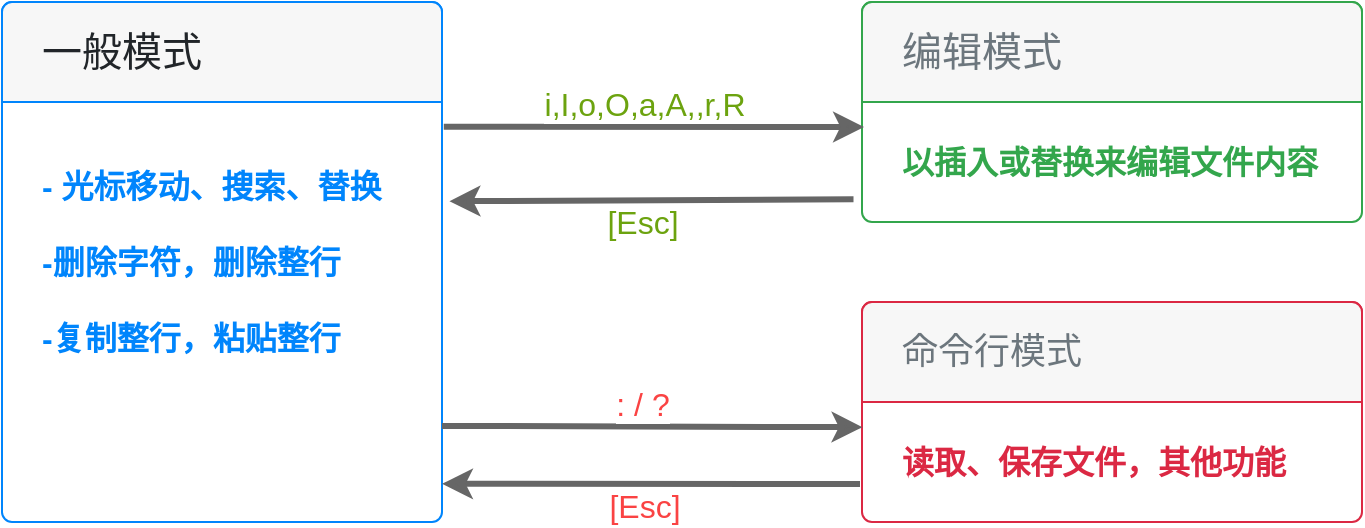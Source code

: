 <mxfile>
    <diagram id="93nKIgONB0-IuktudtvZ" name="第 1 页">
        <mxGraphModel dx="625" dy="475" grid="1" gridSize="10" guides="1" tooltips="1" connect="1" arrows="1" fold="1" page="1" pageScale="1" pageWidth="1169" pageHeight="827" math="0" shadow="0">
            <root>
                <mxCell id="68ukw9NqcnR62MRP7he2-0"/>
                <mxCell id="68ukw9NqcnR62MRP7he2-1" parent="68ukw9NqcnR62MRP7he2-0"/>
                <mxCell id="68ukw9NqcnR62MRP7he2-4" value="&lt;b style=&quot;font-size: 16px&quot;&gt;&lt;font style=&quot;font-size: 16px&quot;&gt;- 光标移动、搜索、替换&lt;br&gt;&lt;br&gt;-删除字符，删除整行&lt;br&gt;&lt;br&gt;-复制整行，粘贴整行&lt;/font&gt;&lt;/b&gt;" style="html=1;shadow=0;dashed=0;shape=mxgraph.bootstrap.rrect;rSize=5;strokeColor=#0085FC;html=1;whiteSpace=wrap;fillColor=#ffffff;fontColor=#0085FC;verticalAlign=middle;align=left;spacing=20;spacingBottom=0;fontSize=14;" parent="68ukw9NqcnR62MRP7he2-1" vertex="1">
                    <mxGeometry x="80" y="210" width="220" height="260" as="geometry"/>
                </mxCell>
                <mxCell id="68ukw9NqcnR62MRP7he2-5" value="&lt;font style=&quot;font-size: 20px&quot;&gt;一般模式&lt;/font&gt;" style="html=1;shadow=0;dashed=0;shape=mxgraph.bootstrap.topButton;rSize=5;perimeter=none;whiteSpace=wrap;fillColor=#F7F7F7;strokeColor=#0085FC;fontColor=#212529;resizeWidth=1;fontSize=18;align=left;spacing=20;" parent="68ukw9NqcnR62MRP7he2-4" vertex="1">
                    <mxGeometry width="220" height="50" relative="1" as="geometry"/>
                </mxCell>
                <mxCell id="68ukw9NqcnR62MRP7he2-6" value="&lt;b&gt;&lt;font style=&quot;font-size: 16px&quot;&gt;以插入或替换来编辑文件内容&lt;/font&gt;&lt;/b&gt;" style="html=1;shadow=0;dashed=0;shape=mxgraph.bootstrap.rrect;rSize=5;strokeColor=#33A64C;html=1;whiteSpace=wrap;fillColor=#ffffff;fontColor=#33A64C;verticalAlign=bottom;align=left;spacing=20;spacingBottom=0;fontSize=14;" parent="68ukw9NqcnR62MRP7he2-1" vertex="1">
                    <mxGeometry x="510" y="210" width="250" height="110" as="geometry"/>
                </mxCell>
                <mxCell id="68ukw9NqcnR62MRP7he2-7" value="&lt;font style=&quot;font-size: 20px&quot;&gt;编辑模式&lt;/font&gt;" style="html=1;shadow=0;dashed=0;shape=mxgraph.bootstrap.topButton;rSize=5;perimeter=none;whiteSpace=wrap;fillColor=#F7F7F7;strokeColor=#33A64C;fontColor=#6C767D;resizeWidth=1;fontSize=18;align=left;spacing=20;" parent="68ukw9NqcnR62MRP7he2-6" vertex="1">
                    <mxGeometry width="250.0" height="50" relative="1" as="geometry"/>
                </mxCell>
                <mxCell id="OGY6Ornf9FVNcDwg-vyK-0" value="&lt;span style=&quot;font-size: 16px&quot;&gt;&lt;b&gt;读取、保存文件，其他功能&lt;br&gt;&lt;/b&gt;&lt;/span&gt;" style="html=1;shadow=0;dashed=0;shape=mxgraph.bootstrap.rrect;rSize=5;strokeColor=#DB2843;html=1;whiteSpace=wrap;fillColor=#ffffff;fontColor=#DB2843;verticalAlign=bottom;align=left;spacing=20;spacingBottom=0;fontSize=14;" parent="68ukw9NqcnR62MRP7he2-1" vertex="1">
                    <mxGeometry x="510" y="360" width="250" height="110" as="geometry"/>
                </mxCell>
                <mxCell id="OGY6Ornf9FVNcDwg-vyK-1" value="命令行模式" style="html=1;shadow=0;dashed=0;shape=mxgraph.bootstrap.topButton;rSize=5;perimeter=none;whiteSpace=wrap;fillColor=#F7F7F7;strokeColor=#DB2843;fontColor=#6C767D;resizeWidth=1;fontSize=18;align=left;spacing=20;" parent="OGY6Ornf9FVNcDwg-vyK-0" vertex="1">
                    <mxGeometry width="250" height="50" relative="1" as="geometry"/>
                </mxCell>
                <mxCell id="OGY6Ornf9FVNcDwg-vyK-2" value="" style="endArrow=classic;html=1;exitX=1.004;exitY=0.24;exitDx=0;exitDy=0;exitPerimeter=0;entryX=0.004;entryY=0.568;entryDx=0;entryDy=0;entryPerimeter=0;strokeWidth=3;strokeColor=#666666;" parent="68ukw9NqcnR62MRP7he2-1" source="68ukw9NqcnR62MRP7he2-4" target="68ukw9NqcnR62MRP7he2-6" edge="1">
                    <mxGeometry width="50" height="50" relative="1" as="geometry">
                        <mxPoint x="360" y="420" as="sourcePoint"/>
                        <mxPoint x="410" y="370" as="targetPoint"/>
                    </mxGeometry>
                </mxCell>
                <mxCell id="OGY6Ornf9FVNcDwg-vyK-3" value="&lt;font style=&quot;font-size: 16px&quot;&gt;i,I,o,O,a,A,,r,R&lt;/font&gt;" style="edgeLabel;html=1;align=center;verticalAlign=middle;resizable=0;points=[];fontColor=#6CA30F;" parent="OGY6Ornf9FVNcDwg-vyK-2" vertex="1" connectable="0">
                    <mxGeometry x="-0.176" y="-1" relative="1" as="geometry">
                        <mxPoint x="13.11" y="-12.62" as="offset"/>
                    </mxGeometry>
                </mxCell>
                <mxCell id="OGY6Ornf9FVNcDwg-vyK-4" value="" style="endArrow=classic;html=1;strokeWidth=3;entryX=1.017;entryY=0.383;entryDx=0;entryDy=0;entryPerimeter=0;exitX=-0.017;exitY=0.897;exitDx=0;exitDy=0;exitPerimeter=0;strokeColor=#666666;" parent="68ukw9NqcnR62MRP7he2-1" source="68ukw9NqcnR62MRP7he2-6" target="68ukw9NqcnR62MRP7he2-4" edge="1">
                    <mxGeometry width="50" height="50" relative="1" as="geometry">
                        <mxPoint x="500" y="300" as="sourcePoint"/>
                        <mxPoint x="320" y="390" as="targetPoint"/>
                    </mxGeometry>
                </mxCell>
                <mxCell id="OGY6Ornf9FVNcDwg-vyK-5" value="&lt;span style=&quot;font-size: 16px&quot;&gt;[Esc]&lt;/span&gt;" style="edgeLabel;html=1;align=center;verticalAlign=middle;resizable=0;points=[];fontColor=#6CA30F;" parent="OGY6Ornf9FVNcDwg-vyK-4" vertex="1" connectable="0">
                    <mxGeometry x="-0.176" y="-1" relative="1" as="geometry">
                        <mxPoint x="-22.75" y="11.96" as="offset"/>
                    </mxGeometry>
                </mxCell>
                <mxCell id="OGY6Ornf9FVNcDwg-vyK-6" value="" style="endArrow=classic;html=1;exitX=1.004;exitY=0.24;exitDx=0;exitDy=0;exitPerimeter=0;strokeWidth=3;strokeColor=#666666;entryX=0.001;entryY=0.569;entryDx=0;entryDy=0;entryPerimeter=0;" parent="68ukw9NqcnR62MRP7he2-1" target="OGY6Ornf9FVNcDwg-vyK-0" edge="1">
                    <mxGeometry width="50" height="50" relative="1" as="geometry">
                        <mxPoint x="300.0" y="421.95" as="sourcePoint"/>
                        <mxPoint x="509" y="420" as="targetPoint"/>
                    </mxGeometry>
                </mxCell>
                <mxCell id="OGY6Ornf9FVNcDwg-vyK-7" value="&lt;span style=&quot;font-size: 16px&quot;&gt;&lt;font color=&quot;#fa4343&quot;&gt;: / ?&lt;/font&gt;&lt;/span&gt;" style="edgeLabel;html=1;align=center;verticalAlign=middle;resizable=0;points=[];fontColor=#6CA30F;" parent="OGY6Ornf9FVNcDwg-vyK-6" vertex="1" connectable="0">
                    <mxGeometry x="-0.176" y="-1" relative="1" as="geometry">
                        <mxPoint x="13.11" y="-12.62" as="offset"/>
                    </mxGeometry>
                </mxCell>
                <mxCell id="OGY6Ornf9FVNcDwg-vyK-8" value="" style="endArrow=classic;html=1;strokeWidth=3;entryX=1.017;entryY=0.383;entryDx=0;entryDy=0;entryPerimeter=0;strokeColor=#666666;" parent="68ukw9NqcnR62MRP7he2-1" edge="1">
                    <mxGeometry width="50" height="50" relative="1" as="geometry">
                        <mxPoint x="509" y="451" as="sourcePoint"/>
                        <mxPoint x="300" y="450.91" as="targetPoint"/>
                    </mxGeometry>
                </mxCell>
                <mxCell id="OGY6Ornf9FVNcDwg-vyK-9" value="&lt;span style=&quot;font-size: 16px&quot;&gt;[Esc]&lt;/span&gt;" style="edgeLabel;html=1;align=center;verticalAlign=middle;resizable=0;points=[];fontColor=#FA4343;" parent="OGY6Ornf9FVNcDwg-vyK-8" vertex="1" connectable="0">
                    <mxGeometry x="-0.176" y="-1" relative="1" as="geometry">
                        <mxPoint x="-22.75" y="11.96" as="offset"/>
                    </mxGeometry>
                </mxCell>
            </root>
        </mxGraphModel>
    </diagram>
</mxfile>